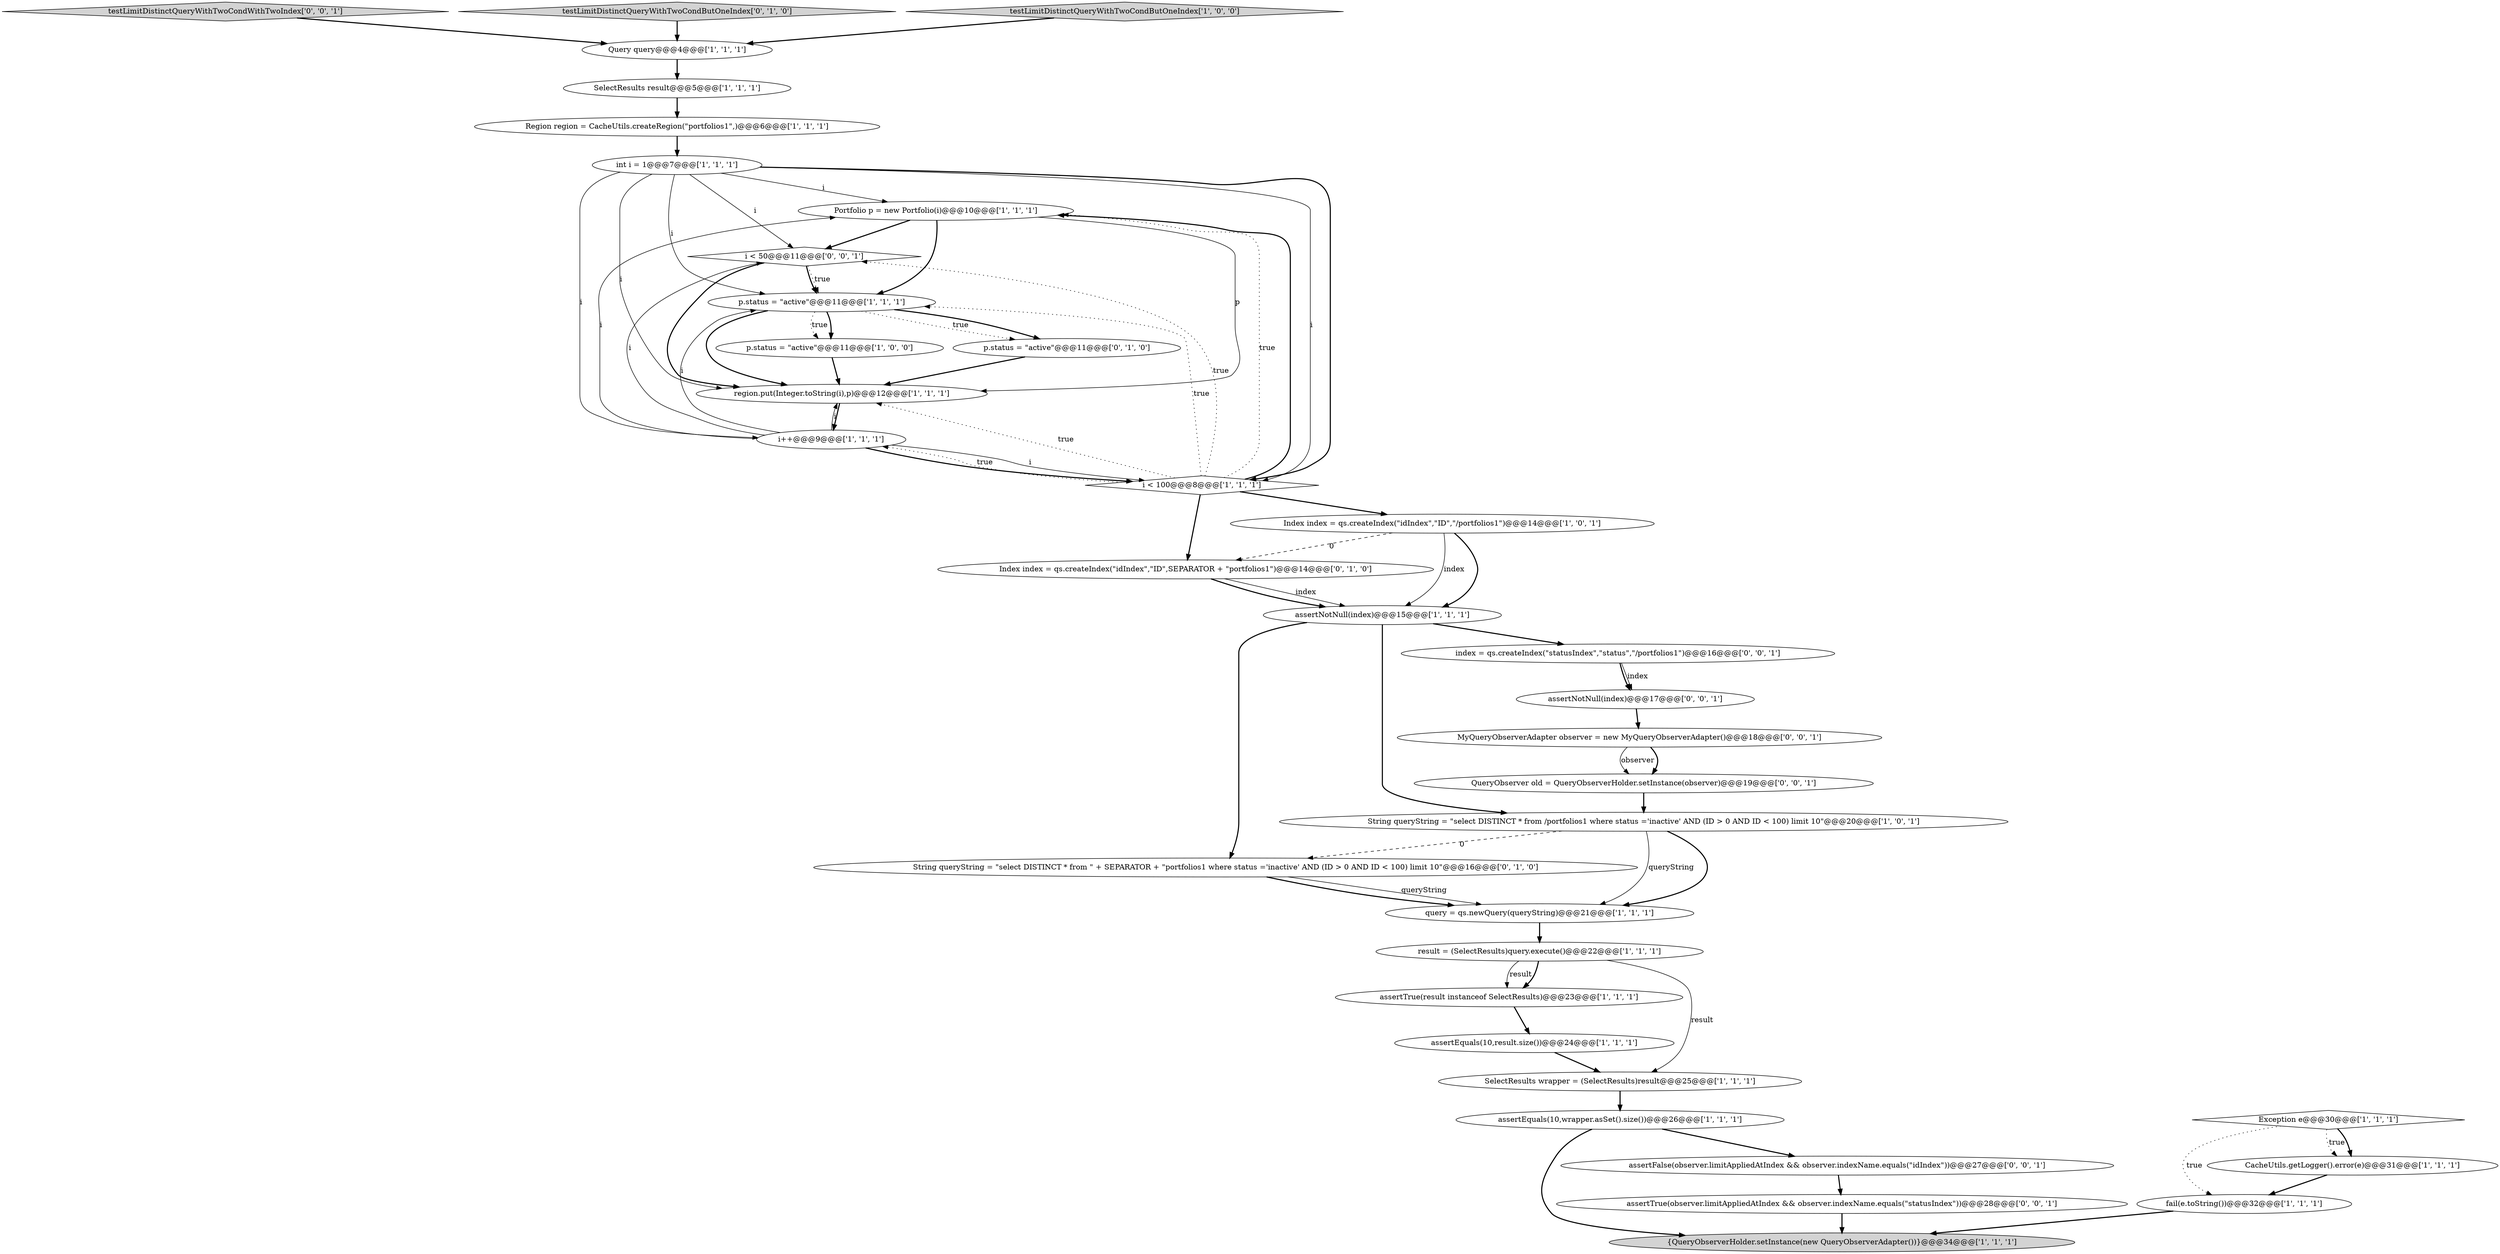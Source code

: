 digraph {
29 [style = filled, label = "testLimitDistinctQueryWithTwoCondWithTwoIndex['0', '0', '1']", fillcolor = lightgray, shape = diamond image = "AAA0AAABBB3BBB"];
12 [style = filled, label = "Portfolio p = new Portfolio(i)@@@10@@@['1', '1', '1']", fillcolor = white, shape = ellipse image = "AAA0AAABBB1BBB"];
35 [style = filled, label = "i < 50@@@11@@@['0', '0', '1']", fillcolor = white, shape = diamond image = "AAA0AAABBB3BBB"];
9 [style = filled, label = "fail(e.toString())@@@32@@@['1', '1', '1']", fillcolor = white, shape = ellipse image = "AAA0AAABBB1BBB"];
17 [style = filled, label = "p.status = \"active\"@@@11@@@['1', '1', '1']", fillcolor = white, shape = ellipse image = "AAA0AAABBB1BBB"];
18 [style = filled, label = "assertEquals(10,wrapper.asSet().size())@@@26@@@['1', '1', '1']", fillcolor = white, shape = ellipse image = "AAA0AAABBB1BBB"];
1 [style = filled, label = "assertEquals(10,result.size())@@@24@@@['1', '1', '1']", fillcolor = white, shape = ellipse image = "AAA0AAABBB1BBB"];
2 [style = filled, label = "region.put(Integer.toString(i),p)@@@12@@@['1', '1', '1']", fillcolor = white, shape = ellipse image = "AAA0AAABBB1BBB"];
16 [style = filled, label = "int i = 1@@@7@@@['1', '1', '1']", fillcolor = white, shape = ellipse image = "AAA0AAABBB1BBB"];
33 [style = filled, label = "assertNotNull(index)@@@17@@@['0', '0', '1']", fillcolor = white, shape = ellipse image = "AAA0AAABBB3BBB"];
3 [style = filled, label = "p.status = \"active\"@@@11@@@['1', '0', '0']", fillcolor = white, shape = ellipse image = "AAA0AAABBB1BBB"];
5 [style = filled, label = "Exception e@@@30@@@['1', '1', '1']", fillcolor = white, shape = diamond image = "AAA0AAABBB1BBB"];
7 [style = filled, label = "i < 100@@@8@@@['1', '1', '1']", fillcolor = white, shape = diamond image = "AAA0AAABBB1BBB"];
8 [style = filled, label = "query = qs.newQuery(queryString)@@@21@@@['1', '1', '1']", fillcolor = white, shape = ellipse image = "AAA0AAABBB1BBB"];
34 [style = filled, label = "assertTrue(observer.limitAppliedAtIndex && observer.indexName.equals(\"statusIndex\"))@@@28@@@['0', '0', '1']", fillcolor = white, shape = ellipse image = "AAA0AAABBB3BBB"];
22 [style = filled, label = "Query query@@@4@@@['1', '1', '1']", fillcolor = white, shape = ellipse image = "AAA0AAABBB1BBB"];
11 [style = filled, label = "{QueryObserverHolder.setInstance(new QueryObserverAdapter())}@@@34@@@['1', '1', '1']", fillcolor = lightgray, shape = ellipse image = "AAA0AAABBB1BBB"];
19 [style = filled, label = "SelectResults result@@@5@@@['1', '1', '1']", fillcolor = white, shape = ellipse image = "AAA0AAABBB1BBB"];
24 [style = filled, label = "String queryString = \"select DISTINCT * from \" + SEPARATOR + \"portfolios1 where status ='inactive' AND (ID > 0 AND ID < 100) limit 10\"@@@16@@@['0', '1', '0']", fillcolor = white, shape = ellipse image = "AAA1AAABBB2BBB"];
31 [style = filled, label = "QueryObserver old = QueryObserverHolder.setInstance(observer)@@@19@@@['0', '0', '1']", fillcolor = white, shape = ellipse image = "AAA0AAABBB3BBB"];
27 [style = filled, label = "Index index = qs.createIndex(\"idIndex\",\"ID\",SEPARATOR + \"portfolios1\")@@@14@@@['0', '1', '0']", fillcolor = white, shape = ellipse image = "AAA1AAABBB2BBB"];
26 [style = filled, label = "p.status = \"active\"@@@11@@@['0', '1', '0']", fillcolor = white, shape = ellipse image = "AAA0AAABBB2BBB"];
13 [style = filled, label = "assertTrue(result instanceof SelectResults)@@@23@@@['1', '1', '1']", fillcolor = white, shape = ellipse image = "AAA0AAABBB1BBB"];
25 [style = filled, label = "testLimitDistinctQueryWithTwoCondButOneIndex['0', '1', '0']", fillcolor = lightgray, shape = diamond image = "AAA0AAABBB2BBB"];
0 [style = filled, label = "CacheUtils.getLogger().error(e)@@@31@@@['1', '1', '1']", fillcolor = white, shape = ellipse image = "AAA0AAABBB1BBB"];
21 [style = filled, label = "assertNotNull(index)@@@15@@@['1', '1', '1']", fillcolor = white, shape = ellipse image = "AAA0AAABBB1BBB"];
14 [style = filled, label = "Region region = CacheUtils.createRegion(\"portfolios1\",)@@@6@@@['1', '1', '1']", fillcolor = white, shape = ellipse image = "AAA0AAABBB1BBB"];
23 [style = filled, label = "SelectResults wrapper = (SelectResults)result@@@25@@@['1', '1', '1']", fillcolor = white, shape = ellipse image = "AAA0AAABBB1BBB"];
4 [style = filled, label = "String queryString = \"select DISTINCT * from /portfolios1 where status ='inactive' AND (ID > 0 AND ID < 100) limit 10\"@@@20@@@['1', '0', '1']", fillcolor = white, shape = ellipse image = "AAA0AAABBB1BBB"];
15 [style = filled, label = "i++@@@9@@@['1', '1', '1']", fillcolor = white, shape = ellipse image = "AAA0AAABBB1BBB"];
30 [style = filled, label = "assertFalse(observer.limitAppliedAtIndex && observer.indexName.equals(\"idIndex\"))@@@27@@@['0', '0', '1']", fillcolor = white, shape = ellipse image = "AAA0AAABBB3BBB"];
6 [style = filled, label = "result = (SelectResults)query.execute()@@@22@@@['1', '1', '1']", fillcolor = white, shape = ellipse image = "AAA0AAABBB1BBB"];
20 [style = filled, label = "Index index = qs.createIndex(\"idIndex\",\"ID\",\"/portfolios1\")@@@14@@@['1', '0', '1']", fillcolor = white, shape = ellipse image = "AAA0AAABBB1BBB"];
28 [style = filled, label = "MyQueryObserverAdapter observer = new MyQueryObserverAdapter()@@@18@@@['0', '0', '1']", fillcolor = white, shape = ellipse image = "AAA0AAABBB3BBB"];
32 [style = filled, label = "index = qs.createIndex(\"statusIndex\",\"status\",\"/portfolios1\")@@@16@@@['0', '0', '1']", fillcolor = white, shape = ellipse image = "AAA0AAABBB3BBB"];
10 [style = filled, label = "testLimitDistinctQueryWithTwoCondButOneIndex['1', '0', '0']", fillcolor = lightgray, shape = diamond image = "AAA0AAABBB1BBB"];
7->2 [style = dotted, label="true"];
28->31 [style = bold, label=""];
15->17 [style = solid, label="i"];
5->0 [style = dotted, label="true"];
22->19 [style = bold, label=""];
17->26 [style = bold, label=""];
35->2 [style = bold, label=""];
30->34 [style = bold, label=""];
6->13 [style = solid, label="result"];
4->24 [style = dashed, label="0"];
9->11 [style = bold, label=""];
15->2 [style = solid, label="i"];
26->2 [style = bold, label=""];
14->16 [style = bold, label=""];
35->17 [style = bold, label=""];
7->17 [style = dotted, label="true"];
3->2 [style = bold, label=""];
21->32 [style = bold, label=""];
5->9 [style = dotted, label="true"];
28->31 [style = solid, label="observer"];
16->12 [style = solid, label="i"];
7->12 [style = dotted, label="true"];
7->35 [style = dotted, label="true"];
0->9 [style = bold, label=""];
15->35 [style = solid, label="i"];
35->17 [style = dotted, label="true"];
6->13 [style = bold, label=""];
4->8 [style = bold, label=""];
8->6 [style = bold, label=""];
17->3 [style = bold, label=""];
1->23 [style = bold, label=""];
7->20 [style = bold, label=""];
15->7 [style = bold, label=""];
21->24 [style = bold, label=""];
6->23 [style = solid, label="result"];
24->8 [style = solid, label="queryString"];
33->28 [style = bold, label=""];
32->33 [style = solid, label="index"];
15->7 [style = solid, label="i"];
12->2 [style = solid, label="p"];
31->4 [style = bold, label=""];
20->21 [style = bold, label=""];
10->22 [style = bold, label=""];
5->0 [style = bold, label=""];
12->17 [style = bold, label=""];
7->12 [style = bold, label=""];
15->12 [style = solid, label="i"];
7->15 [style = dotted, label="true"];
12->35 [style = bold, label=""];
16->7 [style = solid, label="i"];
16->17 [style = solid, label="i"];
20->27 [style = dashed, label="0"];
16->15 [style = solid, label="i"];
23->18 [style = bold, label=""];
13->1 [style = bold, label=""];
29->22 [style = bold, label=""];
16->7 [style = bold, label=""];
27->21 [style = solid, label="index"];
19->14 [style = bold, label=""];
32->33 [style = bold, label=""];
16->35 [style = solid, label="i"];
17->26 [style = dotted, label="true"];
17->3 [style = dotted, label="true"];
24->8 [style = bold, label=""];
16->2 [style = solid, label="i"];
21->4 [style = bold, label=""];
25->22 [style = bold, label=""];
4->8 [style = solid, label="queryString"];
18->30 [style = bold, label=""];
2->15 [style = bold, label=""];
18->11 [style = bold, label=""];
20->21 [style = solid, label="index"];
7->27 [style = bold, label=""];
27->21 [style = bold, label=""];
17->2 [style = bold, label=""];
34->11 [style = bold, label=""];
}
